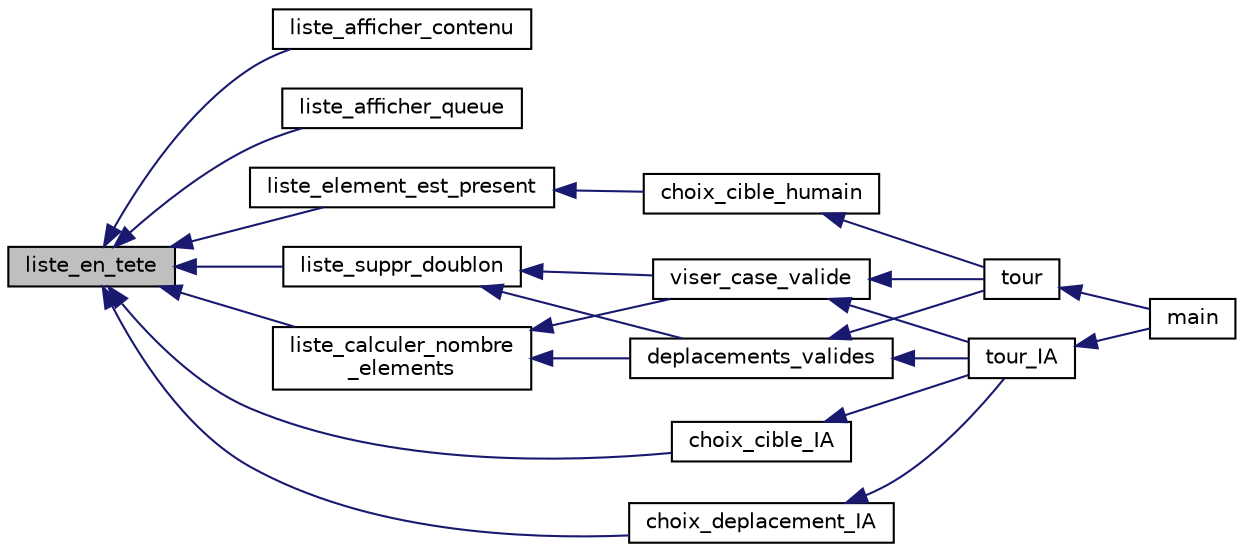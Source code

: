digraph "liste_en_tete"
{
 // INTERACTIVE_SVG=YES
  bgcolor="transparent";
  edge [fontname="Helvetica",fontsize="10",labelfontname="Helvetica",labelfontsize="10"];
  node [fontname="Helvetica",fontsize="10",shape=record];
  rankdir="LR";
  Node1 [label="liste_en_tete",height=0.2,width=0.4,color="black", fillcolor="grey75", style="filled", fontcolor="black"];
  Node1 -> Node2 [dir="back",color="midnightblue",fontsize="10",style="solid"];
  Node2 [label="liste_afficher_contenu",height=0.2,width=0.4,color="black",URL="$liste_8h.html#a207cdf13008fdfbf84b897ca499e3b17"];
  Node1 -> Node3 [dir="back",color="midnightblue",fontsize="10",style="solid"];
  Node3 [label="liste_afficher_queue",height=0.2,width=0.4,color="black",URL="$liste_8h.html#aeca8ab6b8935bc5fd81fa7a74e64879a"];
  Node1 -> Node4 [dir="back",color="midnightblue",fontsize="10",style="solid"];
  Node4 [label="liste_suppr_doublon",height=0.2,width=0.4,color="black",URL="$liste_8h.html#a48218f7c1bafab1e92490a0963ee7451"];
  Node4 -> Node5 [dir="back",color="midnightblue",fontsize="10",style="solid"];
  Node5 [label="deplacements_valides",height=0.2,width=0.4,color="black",URL="$_minimale_8c.html#a9f570d5aff57367c773e3e7d090e91e8",tooltip="Calcule les positions de déplacement valide, les met dans la liste. "];
  Node5 -> Node6 [dir="back",color="midnightblue",fontsize="10",style="solid"];
  Node6 [label="tour",height=0.2,width=0.4,color="black",URL="$_minimale_8c.html#ae1c074b55c14adbcee8c67bed8995e94",tooltip="Fonction de déroulement d&#39;un tour pour le joueur entré en paramètre. "];
  Node6 -> Node7 [dir="back",color="midnightblue",fontsize="10",style="solid"];
  Node7 [label="main",height=0.2,width=0.4,color="black",URL="$_minimale_8c.html#ae66f6b31b5ad750f1fe042a706a4e3d4",tooltip="Fonction principale Fonction principale qui permet de jouer en mode Kill&#39;em&#39;all. "];
  Node5 -> Node8 [dir="back",color="midnightblue",fontsize="10",style="solid"];
  Node8 [label="tour_IA",height=0.2,width=0.4,color="black",URL="$_minimale_8c.html#a7e9553a32f70742aa8787a781dd50cea",tooltip="Fonction de déroulement d&#39;un tour pour l&#39;IA. "];
  Node8 -> Node7 [dir="back",color="midnightblue",fontsize="10",style="solid"];
  Node4 -> Node9 [dir="back",color="midnightblue",fontsize="10",style="solid"];
  Node9 [label="viser_case_valide",height=0.2,width=0.4,color="black",URL="$_minimale_8c.html#a27d15a9ecfe1e4f2c30cecc92307a80f",tooltip="Calcule les positions d&#39;attaques valides, les met dans la liste. une case vide peut être attaquée..."];
  Node9 -> Node6 [dir="back",color="midnightblue",fontsize="10",style="solid"];
  Node9 -> Node8 [dir="back",color="midnightblue",fontsize="10",style="solid"];
  Node1 -> Node10 [dir="back",color="midnightblue",fontsize="10",style="solid"];
  Node10 [label="liste_calculer_nombre\l_elements",height=0.2,width=0.4,color="black",URL="$liste_8h.html#a78de7382315436cf196cf30aac14257c"];
  Node10 -> Node5 [dir="back",color="midnightblue",fontsize="10",style="solid"];
  Node10 -> Node9 [dir="back",color="midnightblue",fontsize="10",style="solid"];
  Node1 -> Node11 [dir="back",color="midnightblue",fontsize="10",style="solid"];
  Node11 [label="liste_element_est_present",height=0.2,width=0.4,color="black",URL="$liste_8h.html#ae6bf3307184d2f80167abcb9c2ad5b2b"];
  Node11 -> Node12 [dir="back",color="midnightblue",fontsize="10",style="solid"];
  Node12 [label="choix_cible_humain",height=0.2,width=0.4,color="black",URL="$_minimale_8c.html#a69347b1b74ee79025e3c6ce20b5b49a4",tooltip="Permet au joueur de choisir, grâce à un curseur, une case à attaquer. "];
  Node12 -> Node6 [dir="back",color="midnightblue",fontsize="10",style="solid"];
  Node1 -> Node13 [dir="back",color="midnightblue",fontsize="10",style="solid"];
  Node13 [label="choix_deplacement_IA",height=0.2,width=0.4,color="black",URL="$_minimale_8c.html#aaa20acb53c08f4a15be29bb9d70cd9f1",tooltip="cette fonction retourne les coordonnées du déplacement choisi pour l&#39;IA "];
  Node13 -> Node8 [dir="back",color="midnightblue",fontsize="10",style="solid"];
  Node1 -> Node14 [dir="back",color="midnightblue",fontsize="10",style="solid"];
  Node14 [label="choix_cible_IA",height=0.2,width=0.4,color="black",URL="$_minimale_8c.html#a29cde2a1505f65c5b2b190588516f6d6",tooltip="Choisi parmi la liste des cases à attaquer pour l&#39;IA, une case vide peut être attaquée. "];
  Node14 -> Node8 [dir="back",color="midnightblue",fontsize="10",style="solid"];
}
